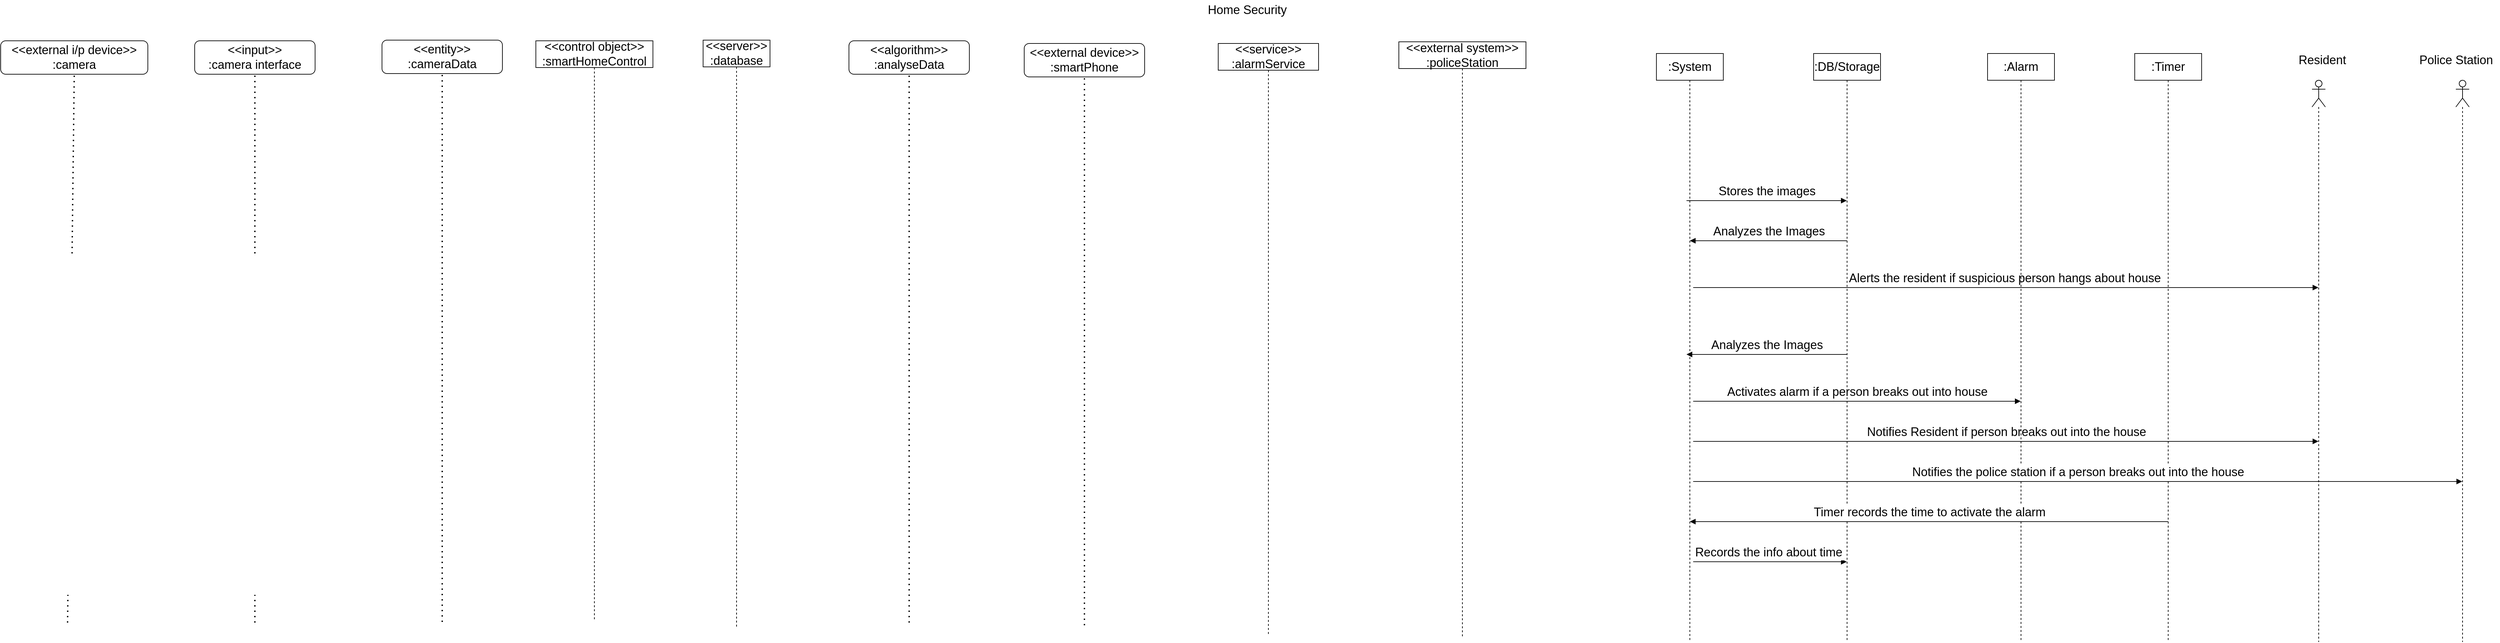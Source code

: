 <mxfile version="17.4.0" type="github">
  <diagram id="DXlaZhhKUyn6kZyrBd2b" name="Page-1">
    <mxGraphModel dx="4676" dy="-3254" grid="1" gridSize="10" guides="1" tooltips="1" connect="1" arrows="1" fold="1" page="1" pageScale="1" pageWidth="850" pageHeight="1100" math="0" shadow="0">
      <root>
        <mxCell id="0" />
        <mxCell id="1" parent="0" />
        <mxCell id="SqxZ5YEgvBjvie_K91Qb-1" value="Home Security" style="text;html=1;align=center;verticalAlign=middle;resizable=0;points=[];autosize=1;strokeColor=none;fillColor=none;fontSize=18;" parent="1" vertex="1">
          <mxGeometry x="-472" y="5000" width="130" height="30" as="geometry" />
        </mxCell>
        <mxCell id="SqxZ5YEgvBjvie_K91Qb-5" value=":System" style="shape=umlLifeline;perimeter=lifelinePerimeter;whiteSpace=wrap;html=1;container=1;collapsible=0;recursiveResize=0;outlineConnect=0;fontSize=18;" parent="1" vertex="1">
          <mxGeometry x="205" y="5080" width="100" height="880" as="geometry" />
        </mxCell>
        <mxCell id="SqxZ5YEgvBjvie_K91Qb-6" value="Stores the images" style="html=1;verticalAlign=bottom;endArrow=block;rounded=0;fontSize=18;" parent="SqxZ5YEgvBjvie_K91Qb-5" target="SqxZ5YEgvBjvie_K91Qb-12" edge="1">
          <mxGeometry width="80" relative="1" as="geometry">
            <mxPoint x="45" y="220" as="sourcePoint" />
            <mxPoint x="125" y="220" as="targetPoint" />
          </mxGeometry>
        </mxCell>
        <mxCell id="SqxZ5YEgvBjvie_K91Qb-7" value="Alerts the resident if suspicious person hangs about house&amp;nbsp;" style="html=1;verticalAlign=bottom;endArrow=block;rounded=0;fontSize=18;" parent="SqxZ5YEgvBjvie_K91Qb-5" target="SqxZ5YEgvBjvie_K91Qb-15" edge="1">
          <mxGeometry width="80" relative="1" as="geometry">
            <mxPoint x="55" y="350" as="sourcePoint" />
            <mxPoint x="135" y="350" as="targetPoint" />
          </mxGeometry>
        </mxCell>
        <mxCell id="SqxZ5YEgvBjvie_K91Qb-8" value="Analyzes the Images" style="html=1;verticalAlign=bottom;endArrow=block;rounded=0;fontSize=18;" parent="SqxZ5YEgvBjvie_K91Qb-5" source="SqxZ5YEgvBjvie_K91Qb-12" edge="1">
          <mxGeometry width="80" relative="1" as="geometry">
            <mxPoint x="55" y="450" as="sourcePoint" />
            <mxPoint x="45" y="450" as="targetPoint" />
          </mxGeometry>
        </mxCell>
        <mxCell id="SqxZ5YEgvBjvie_K91Qb-9" value="Activates alarm if a person breaks out into house" style="html=1;verticalAlign=bottom;endArrow=block;rounded=0;fontSize=18;" parent="SqxZ5YEgvBjvie_K91Qb-5" target="SqxZ5YEgvBjvie_K91Qb-13" edge="1">
          <mxGeometry width="80" relative="1" as="geometry">
            <mxPoint x="55" y="520" as="sourcePoint" />
            <mxPoint x="135" y="520" as="targetPoint" />
          </mxGeometry>
        </mxCell>
        <mxCell id="SqxZ5YEgvBjvie_K91Qb-10" value="Notifies Resident if person breaks out into the house" style="html=1;verticalAlign=bottom;endArrow=block;rounded=0;fontSize=18;" parent="SqxZ5YEgvBjvie_K91Qb-5" target="SqxZ5YEgvBjvie_K91Qb-15" edge="1">
          <mxGeometry width="80" relative="1" as="geometry">
            <mxPoint x="55" y="580" as="sourcePoint" />
            <mxPoint x="135" y="580" as="targetPoint" />
          </mxGeometry>
        </mxCell>
        <mxCell id="SqxZ5YEgvBjvie_K91Qb-11" value="Records the info about time&amp;nbsp;" style="html=1;verticalAlign=bottom;endArrow=block;rounded=0;fontSize=18;" parent="SqxZ5YEgvBjvie_K91Qb-5" target="SqxZ5YEgvBjvie_K91Qb-12" edge="1">
          <mxGeometry width="80" relative="1" as="geometry">
            <mxPoint x="55" y="760" as="sourcePoint" />
            <mxPoint x="985" y="760" as="targetPoint" />
          </mxGeometry>
        </mxCell>
        <mxCell id="SqxZ5YEgvBjvie_K91Qb-12" value=":DB/Storage" style="shape=umlLifeline;perimeter=lifelinePerimeter;whiteSpace=wrap;html=1;container=1;collapsible=0;recursiveResize=0;outlineConnect=0;fontSize=18;" parent="1" vertex="1">
          <mxGeometry x="440" y="5080" width="100" height="880" as="geometry" />
        </mxCell>
        <mxCell id="SqxZ5YEgvBjvie_K91Qb-13" value=":Alarm" style="shape=umlLifeline;perimeter=lifelinePerimeter;whiteSpace=wrap;html=1;container=1;collapsible=0;recursiveResize=0;outlineConnect=0;fontSize=18;" parent="1" vertex="1">
          <mxGeometry x="700" y="5080" width="100" height="880" as="geometry" />
        </mxCell>
        <mxCell id="SqxZ5YEgvBjvie_K91Qb-14" value=":Timer" style="shape=umlLifeline;perimeter=lifelinePerimeter;whiteSpace=wrap;html=1;container=1;collapsible=0;recursiveResize=0;outlineConnect=0;fontSize=18;" parent="1" vertex="1">
          <mxGeometry x="920" y="5080" width="100" height="880" as="geometry" />
        </mxCell>
        <mxCell id="SqxZ5YEgvBjvie_K91Qb-15" value="" style="shape=umlLifeline;participant=umlActor;perimeter=lifelinePerimeter;whiteSpace=wrap;html=1;container=1;collapsible=0;recursiveResize=0;verticalAlign=top;spacingTop=36;outlineConnect=0;fontSize=18;" parent="1" vertex="1">
          <mxGeometry x="1185" y="5120" width="20" height="840" as="geometry" />
        </mxCell>
        <mxCell id="SqxZ5YEgvBjvie_K91Qb-16" value="Resident" style="text;html=1;align=center;verticalAlign=middle;resizable=0;points=[];autosize=1;strokeColor=none;fillColor=none;fontSize=18;" parent="1" vertex="1">
          <mxGeometry x="1155" y="5075" width="90" height="30" as="geometry" />
        </mxCell>
        <mxCell id="SqxZ5YEgvBjvie_K91Qb-17" value="" style="shape=umlLifeline;participant=umlActor;perimeter=lifelinePerimeter;whiteSpace=wrap;html=1;container=1;collapsible=0;recursiveResize=0;verticalAlign=top;spacingTop=36;outlineConnect=0;fontSize=18;" parent="1" vertex="1">
          <mxGeometry x="1400" y="5120" width="20" height="840" as="geometry" />
        </mxCell>
        <mxCell id="SqxZ5YEgvBjvie_K91Qb-18" value="Police Station" style="text;html=1;align=center;verticalAlign=middle;resizable=0;points=[];autosize=1;strokeColor=none;fillColor=none;fontSize=18;" parent="1" vertex="1">
          <mxGeometry x="1335" y="5075" width="130" height="30" as="geometry" />
        </mxCell>
        <mxCell id="SqxZ5YEgvBjvie_K91Qb-19" value="Analyzes the Images" style="html=1;verticalAlign=bottom;endArrow=block;rounded=0;fontSize=18;" parent="1" target="SqxZ5YEgvBjvie_K91Qb-5" edge="1">
          <mxGeometry width="80" relative="1" as="geometry">
            <mxPoint x="490" y="5360" as="sourcePoint" />
            <mxPoint x="420" y="5370" as="targetPoint" />
          </mxGeometry>
        </mxCell>
        <mxCell id="SqxZ5YEgvBjvie_K91Qb-20" value="Notifies the police station if a person breaks out into the house" style="html=1;verticalAlign=bottom;endArrow=block;rounded=0;fontSize=18;" parent="1" target="SqxZ5YEgvBjvie_K91Qb-17" edge="1">
          <mxGeometry width="80" relative="1" as="geometry">
            <mxPoint x="260" y="5720" as="sourcePoint" />
            <mxPoint x="340" y="5720" as="targetPoint" />
          </mxGeometry>
        </mxCell>
        <mxCell id="SqxZ5YEgvBjvie_K91Qb-21" value="Timer records the time to activate the alarm" style="html=1;verticalAlign=bottom;endArrow=block;rounded=0;fontSize=18;" parent="1" target="SqxZ5YEgvBjvie_K91Qb-5" edge="1">
          <mxGeometry width="80" relative="1" as="geometry">
            <mxPoint x="970" y="5780" as="sourcePoint" />
            <mxPoint x="420" y="5790" as="targetPoint" />
          </mxGeometry>
        </mxCell>
        <mxCell id="SqxZ5YEgvBjvie_K91Qb-29" value="&amp;lt;&amp;lt;external i/p device&amp;gt;&amp;gt;&lt;br&gt;:camera" style="rounded=1;whiteSpace=wrap;html=1;fontSize=18;" parent="1" vertex="1">
          <mxGeometry x="-2270" y="5061" width="220" height="50" as="geometry" />
        </mxCell>
        <mxCell id="SqxZ5YEgvBjvie_K91Qb-30" value="" style="endArrow=none;dashed=1;html=1;dashPattern=1 3;strokeWidth=2;rounded=0;fontSize=18;entryX=0.5;entryY=1;entryDx=0;entryDy=0;" parent="1" target="SqxZ5YEgvBjvie_K91Qb-29" edge="1">
          <mxGeometry width="50" height="50" relative="1" as="geometry">
            <mxPoint x="-2170" y="5931" as="sourcePoint" />
            <mxPoint x="-1610" y="5321" as="targetPoint" />
          </mxGeometry>
        </mxCell>
        <mxCell id="SqxZ5YEgvBjvie_K91Qb-31" value="&amp;lt;&amp;lt;input&amp;gt;&amp;gt;&lt;br&gt;:camera interface" style="rounded=1;whiteSpace=wrap;html=1;fontSize=18;" parent="1" vertex="1">
          <mxGeometry x="-1980" y="5061" width="180" height="50" as="geometry" />
        </mxCell>
        <mxCell id="SqxZ5YEgvBjvie_K91Qb-32" value="" style="endArrow=none;dashed=1;html=1;dashPattern=1 3;strokeWidth=2;rounded=0;fontSize=18;entryX=0.5;entryY=1;entryDx=0;entryDy=0;" parent="1" target="SqxZ5YEgvBjvie_K91Qb-31" edge="1">
          <mxGeometry width="50" height="50" relative="1" as="geometry">
            <mxPoint x="-1890" y="5931" as="sourcePoint" />
            <mxPoint x="-1330" y="5321" as="targetPoint" />
          </mxGeometry>
        </mxCell>
        <mxCell id="SqxZ5YEgvBjvie_K91Qb-33" value="&amp;lt;&amp;lt;entity&amp;gt;&amp;gt;&lt;br&gt;:cameraData" style="rounded=1;whiteSpace=wrap;html=1;fontSize=18;" parent="1" vertex="1">
          <mxGeometry x="-1700" y="5060" width="180" height="50" as="geometry" />
        </mxCell>
        <mxCell id="SqxZ5YEgvBjvie_K91Qb-34" value="" style="endArrow=none;dashed=1;html=1;dashPattern=1 3;strokeWidth=2;rounded=0;fontSize=18;entryX=0.5;entryY=1;entryDx=0;entryDy=0;" parent="1" target="SqxZ5YEgvBjvie_K91Qb-33" edge="1">
          <mxGeometry width="50" height="50" relative="1" as="geometry">
            <mxPoint x="-1610" y="5930" as="sourcePoint" />
            <mxPoint x="-1050" y="5320" as="targetPoint" />
          </mxGeometry>
        </mxCell>
        <mxCell id="SqxZ5YEgvBjvie_K91Qb-35" value="&amp;lt;&amp;lt;algorithm&amp;gt;&amp;gt;&lt;br&gt;:analyseData" style="rounded=1;whiteSpace=wrap;html=1;fontSize=18;" parent="1" vertex="1">
          <mxGeometry x="-1002" y="5061" width="180" height="50" as="geometry" />
        </mxCell>
        <mxCell id="SqxZ5YEgvBjvie_K91Qb-36" value="" style="endArrow=none;dashed=1;html=1;dashPattern=1 3;strokeWidth=2;rounded=0;fontSize=18;entryX=0.5;entryY=1;entryDx=0;entryDy=0;" parent="1" target="SqxZ5YEgvBjvie_K91Qb-35" edge="1">
          <mxGeometry width="50" height="50" relative="1" as="geometry">
            <mxPoint x="-912" y="5931" as="sourcePoint" />
            <mxPoint x="-352" y="5321" as="targetPoint" />
          </mxGeometry>
        </mxCell>
        <mxCell id="zoZ87TUTOFkKlzGeyd7U-1" value="&amp;lt;&amp;lt;server&amp;gt;&amp;gt;&lt;br&gt;:database" style="shape=umlLifeline;perimeter=lifelinePerimeter;whiteSpace=wrap;html=1;container=1;collapsible=0;recursiveResize=0;outlineConnect=0;fontSize=18;" vertex="1" parent="1">
          <mxGeometry x="-1220" y="5060" width="100" height="880" as="geometry" />
        </mxCell>
        <mxCell id="zoZ87TUTOFkKlzGeyd7U-2" value="&amp;lt;&amp;lt;control object&amp;gt;&amp;gt;&lt;br&gt;:smartHomeControl" style="shape=umlLifeline;perimeter=lifelinePerimeter;whiteSpace=wrap;html=1;container=1;collapsible=0;recursiveResize=0;outlineConnect=0;fontSize=18;" vertex="1" parent="1">
          <mxGeometry x="-1470" y="5061" width="175" height="865" as="geometry" />
        </mxCell>
        <mxCell id="zoZ87TUTOFkKlzGeyd7U-3" value="&amp;lt;&amp;lt;external device&amp;gt;&amp;gt;&lt;br&gt;:smartPhone" style="rounded=1;whiteSpace=wrap;html=1;fontSize=18;" vertex="1" parent="1">
          <mxGeometry x="-740" y="5065" width="180" height="50" as="geometry" />
        </mxCell>
        <mxCell id="zoZ87TUTOFkKlzGeyd7U-4" value="" style="endArrow=none;dashed=1;html=1;dashPattern=1 3;strokeWidth=2;rounded=0;fontSize=18;entryX=0.5;entryY=1;entryDx=0;entryDy=0;" edge="1" parent="1" target="zoZ87TUTOFkKlzGeyd7U-3">
          <mxGeometry width="50" height="50" relative="1" as="geometry">
            <mxPoint x="-650" y="5935" as="sourcePoint" />
            <mxPoint x="-90" y="5325" as="targetPoint" />
          </mxGeometry>
        </mxCell>
        <mxCell id="zoZ87TUTOFkKlzGeyd7U-5" value="&amp;lt;&amp;lt;service&amp;gt;&amp;gt;&lt;br&gt;:alarmService" style="shape=umlLifeline;perimeter=lifelinePerimeter;whiteSpace=wrap;html=1;container=1;collapsible=0;recursiveResize=0;outlineConnect=0;fontSize=18;" vertex="1" parent="1">
          <mxGeometry x="-450" y="5065" width="150" height="885" as="geometry" />
        </mxCell>
        <mxCell id="zoZ87TUTOFkKlzGeyd7U-6" value="&amp;lt;&amp;lt;external system&amp;gt;&amp;gt;&lt;br&gt;:policeStation" style="shape=umlLifeline;perimeter=lifelinePerimeter;whiteSpace=wrap;html=1;container=1;collapsible=0;recursiveResize=0;outlineConnect=0;fontSize=18;" vertex="1" parent="1">
          <mxGeometry x="-180" y="5062.5" width="190" height="890" as="geometry" />
        </mxCell>
      </root>
    </mxGraphModel>
  </diagram>
</mxfile>
